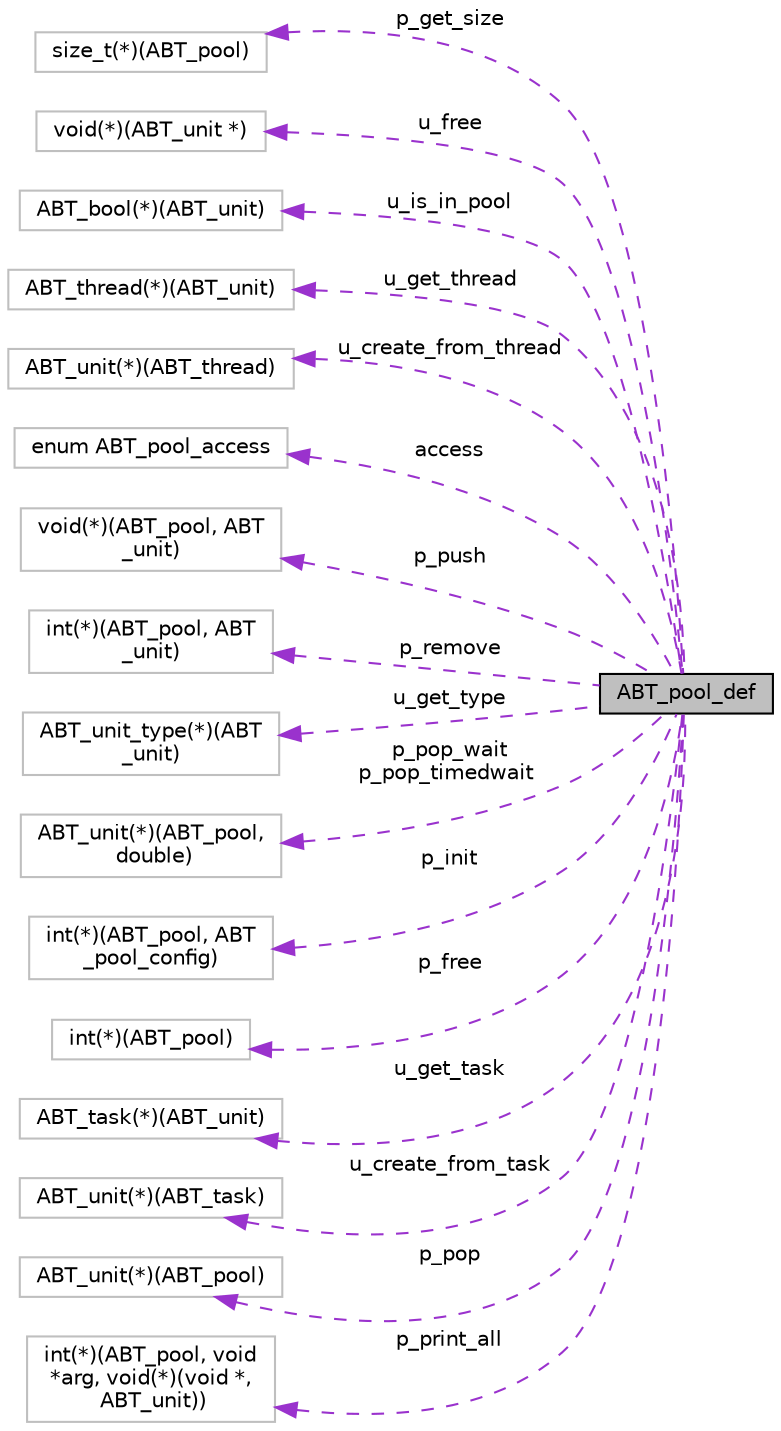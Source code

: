 digraph "ABT_pool_def"
{
  edge [fontname="Helvetica",fontsize="10",labelfontname="Helvetica",labelfontsize="10"];
  node [fontname="Helvetica",fontsize="10",shape=record];
  rankdir="LR";
  Node1 [label="ABT_pool_def",height=0.2,width=0.4,color="black", fillcolor="grey75", style="filled" fontcolor="black"];
  Node2 -> Node1 [dir="back",color="darkorchid3",fontsize="10",style="dashed",label=" p_get_size" ,fontname="Helvetica"];
  Node2 [label="size_t(*)(ABT_pool)",height=0.2,width=0.4,color="grey75", fillcolor="white", style="filled"];
  Node3 -> Node1 [dir="back",color="darkorchid3",fontsize="10",style="dashed",label=" u_free" ,fontname="Helvetica"];
  Node3 [label="void(*)(ABT_unit *)",height=0.2,width=0.4,color="grey75", fillcolor="white", style="filled"];
  Node4 -> Node1 [dir="back",color="darkorchid3",fontsize="10",style="dashed",label=" u_is_in_pool" ,fontname="Helvetica"];
  Node4 [label="ABT_bool(*)(ABT_unit)",height=0.2,width=0.4,color="grey75", fillcolor="white", style="filled"];
  Node5 -> Node1 [dir="back",color="darkorchid3",fontsize="10",style="dashed",label=" u_get_thread" ,fontname="Helvetica"];
  Node5 [label="ABT_thread(*)(ABT_unit)",height=0.2,width=0.4,color="grey75", fillcolor="white", style="filled"];
  Node6 -> Node1 [dir="back",color="darkorchid3",fontsize="10",style="dashed",label=" u_create_from_thread" ,fontname="Helvetica"];
  Node6 [label="ABT_unit(*)(ABT_thread)",height=0.2,width=0.4,color="grey75", fillcolor="white", style="filled"];
  Node7 -> Node1 [dir="back",color="darkorchid3",fontsize="10",style="dashed",label=" access" ,fontname="Helvetica"];
  Node7 [label="enum ABT_pool_access",height=0.2,width=0.4,color="grey75", fillcolor="white", style="filled"];
  Node8 -> Node1 [dir="back",color="darkorchid3",fontsize="10",style="dashed",label=" p_push" ,fontname="Helvetica"];
  Node8 [label="void(*)(ABT_pool, ABT\l_unit)",height=0.2,width=0.4,color="grey75", fillcolor="white", style="filled"];
  Node9 -> Node1 [dir="back",color="darkorchid3",fontsize="10",style="dashed",label=" p_remove" ,fontname="Helvetica"];
  Node9 [label="int(*)(ABT_pool, ABT\l_unit)",height=0.2,width=0.4,color="grey75", fillcolor="white", style="filled"];
  Node10 -> Node1 [dir="back",color="darkorchid3",fontsize="10",style="dashed",label=" u_get_type" ,fontname="Helvetica"];
  Node10 [label="ABT_unit_type(*)(ABT\l_unit)",height=0.2,width=0.4,color="grey75", fillcolor="white", style="filled"];
  Node11 -> Node1 [dir="back",color="darkorchid3",fontsize="10",style="dashed",label=" p_pop_wait\np_pop_timedwait" ,fontname="Helvetica"];
  Node11 [label="ABT_unit(*)(ABT_pool,\l double)",height=0.2,width=0.4,color="grey75", fillcolor="white", style="filled"];
  Node12 -> Node1 [dir="back",color="darkorchid3",fontsize="10",style="dashed",label=" p_init" ,fontname="Helvetica"];
  Node12 [label="int(*)(ABT_pool, ABT\l_pool_config)",height=0.2,width=0.4,color="grey75", fillcolor="white", style="filled"];
  Node13 -> Node1 [dir="back",color="darkorchid3",fontsize="10",style="dashed",label=" p_free" ,fontname="Helvetica"];
  Node13 [label="int(*)(ABT_pool)",height=0.2,width=0.4,color="grey75", fillcolor="white", style="filled"];
  Node14 -> Node1 [dir="back",color="darkorchid3",fontsize="10",style="dashed",label=" u_get_task" ,fontname="Helvetica"];
  Node14 [label="ABT_task(*)(ABT_unit)",height=0.2,width=0.4,color="grey75", fillcolor="white", style="filled"];
  Node15 -> Node1 [dir="back",color="darkorchid3",fontsize="10",style="dashed",label=" u_create_from_task" ,fontname="Helvetica"];
  Node15 [label="ABT_unit(*)(ABT_task)",height=0.2,width=0.4,color="grey75", fillcolor="white", style="filled"];
  Node16 -> Node1 [dir="back",color="darkorchid3",fontsize="10",style="dashed",label=" p_pop" ,fontname="Helvetica"];
  Node16 [label="ABT_unit(*)(ABT_pool)",height=0.2,width=0.4,color="grey75", fillcolor="white", style="filled"];
  Node17 -> Node1 [dir="back",color="darkorchid3",fontsize="10",style="dashed",label=" p_print_all" ,fontname="Helvetica"];
  Node17 [label="int(*)(ABT_pool, void\l *arg, void(*)(void *,\l ABT_unit))",height=0.2,width=0.4,color="grey75", fillcolor="white", style="filled"];
}
